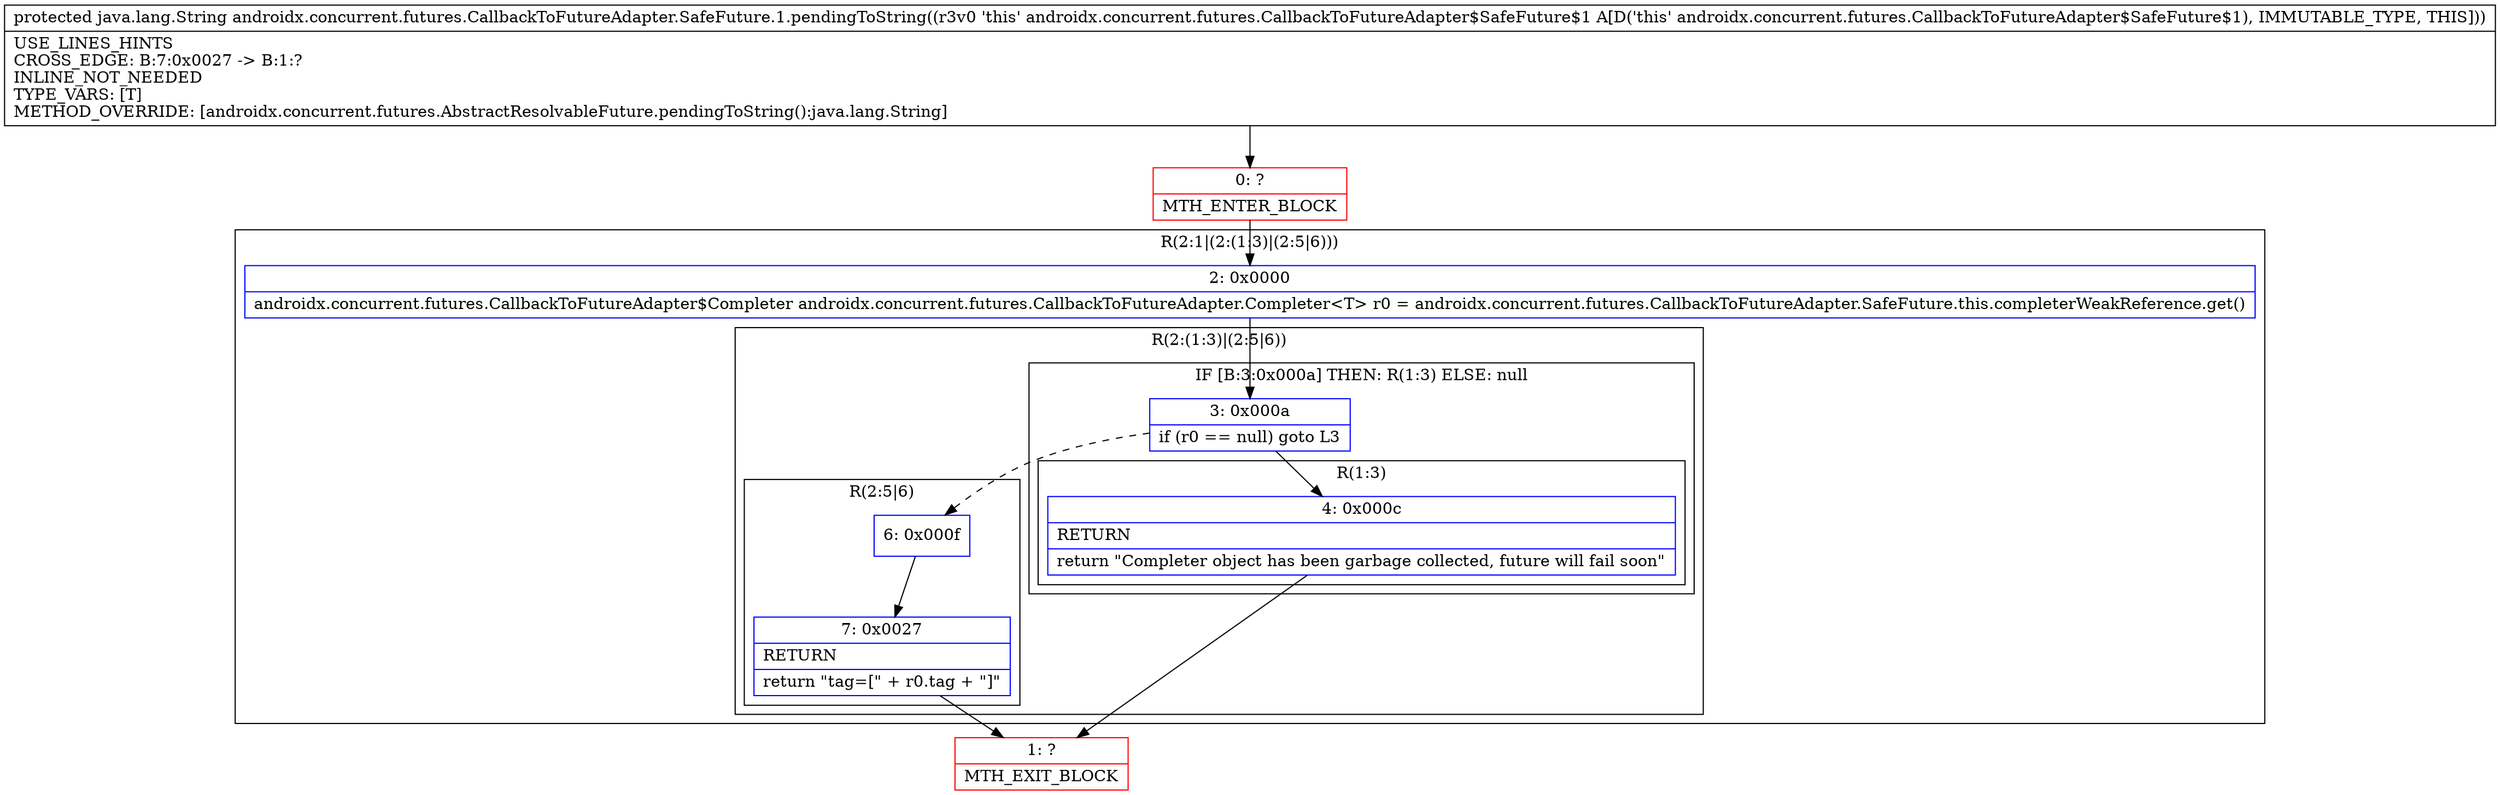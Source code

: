 digraph "CFG forandroidx.concurrent.futures.CallbackToFutureAdapter.SafeFuture.1.pendingToString()Ljava\/lang\/String;" {
subgraph cluster_Region_254964743 {
label = "R(2:1|(2:(1:3)|(2:5|6)))";
node [shape=record,color=blue];
Node_2 [shape=record,label="{2\:\ 0x0000|androidx.concurrent.futures.CallbackToFutureAdapter$Completer androidx.concurrent.futures.CallbackToFutureAdapter.Completer\<T\> r0 = androidx.concurrent.futures.CallbackToFutureAdapter.SafeFuture.this.completerWeakReference.get()\l}"];
subgraph cluster_Region_409764611 {
label = "R(2:(1:3)|(2:5|6))";
node [shape=record,color=blue];
subgraph cluster_IfRegion_572843714 {
label = "IF [B:3:0x000a] THEN: R(1:3) ELSE: null";
node [shape=record,color=blue];
Node_3 [shape=record,label="{3\:\ 0x000a|if (r0 == null) goto L3\l}"];
subgraph cluster_Region_1560857289 {
label = "R(1:3)";
node [shape=record,color=blue];
Node_4 [shape=record,label="{4\:\ 0x000c|RETURN\l|return \"Completer object has been garbage collected, future will fail soon\"\l}"];
}
}
subgraph cluster_Region_1942005852 {
label = "R(2:5|6)";
node [shape=record,color=blue];
Node_6 [shape=record,label="{6\:\ 0x000f}"];
Node_7 [shape=record,label="{7\:\ 0x0027|RETURN\l|return \"tag=[\" + r0.tag + \"]\"\l}"];
}
}
}
Node_0 [shape=record,color=red,label="{0\:\ ?|MTH_ENTER_BLOCK\l}"];
Node_1 [shape=record,color=red,label="{1\:\ ?|MTH_EXIT_BLOCK\l}"];
MethodNode[shape=record,label="{protected java.lang.String androidx.concurrent.futures.CallbackToFutureAdapter.SafeFuture.1.pendingToString((r3v0 'this' androidx.concurrent.futures.CallbackToFutureAdapter$SafeFuture$1 A[D('this' androidx.concurrent.futures.CallbackToFutureAdapter$SafeFuture$1), IMMUTABLE_TYPE, THIS]))  | USE_LINES_HINTS\lCROSS_EDGE: B:7:0x0027 \-\> B:1:?\lINLINE_NOT_NEEDED\lTYPE_VARS: [T]\lMETHOD_OVERRIDE: [androidx.concurrent.futures.AbstractResolvableFuture.pendingToString():java.lang.String]\l}"];
MethodNode -> Node_0;Node_2 -> Node_3;
Node_3 -> Node_4;
Node_3 -> Node_6[style=dashed];
Node_4 -> Node_1;
Node_6 -> Node_7;
Node_7 -> Node_1;
Node_0 -> Node_2;
}

